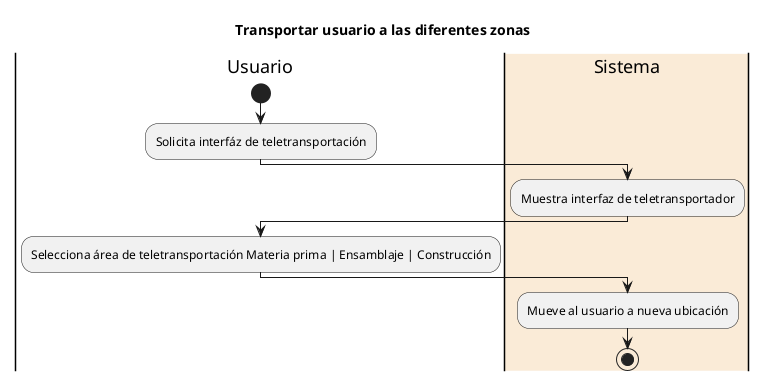 @startuml Transportar usuario a las diferentes zonas
title Transportar usuario a las diferentes zonas

|Usuario|
start 
:Solicita interfáz de teletransportación;

|#AntiqueWhite|Sistema|
:Muestra interfaz de teletransportador;

|Usuario|
:Selecciona área de teletransportación \
Materia prima | Ensamblaje | Construcción;

|Sistema|
:Mueve al usuario a nueva ubicación;

stop

@enduml